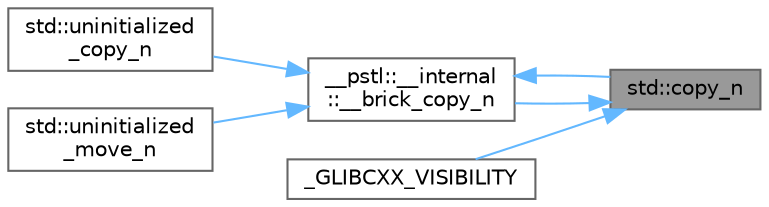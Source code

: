 digraph "std::copy_n"
{
 // LATEX_PDF_SIZE
  bgcolor="transparent";
  edge [fontname=Helvetica,fontsize=10,labelfontname=Helvetica,labelfontsize=10];
  node [fontname=Helvetica,fontsize=10,shape=box,height=0.2,width=0.4];
  rankdir="RL";
  Node1 [id="Node000001",label="std::copy_n",height=0.2,width=0.4,color="gray40", fillcolor="grey60", style="filled", fontcolor="black",tooltip=" "];
  Node1 -> Node2 [id="edge6_Node000001_Node000002",dir="back",color="steelblue1",style="solid",tooltip=" "];
  Node2 [id="Node000002",label="__pstl::__internal\l::__brick_copy_n",height=0.2,width=0.4,color="grey40", fillcolor="white", style="filled",URL="$namespace____pstl_1_1____internal.html#a1f4de244878be866aa77d89e4f80a941",tooltip=" "];
  Node2 -> Node1 [id="edge7_Node000002_Node000001",dir="back",color="steelblue1",style="solid",tooltip=" "];
  Node2 -> Node3 [id="edge8_Node000002_Node000003",dir="back",color="steelblue1",style="solid",tooltip=" "];
  Node3 [id="Node000003",label="std::uninitialized\l_copy_n",height=0.2,width=0.4,color="grey40", fillcolor="white", style="filled",URL="$namespacestd.html#a05e4bc318c0d5f2efb68a9ea6c55739b",tooltip=" "];
  Node2 -> Node4 [id="edge9_Node000002_Node000004",dir="back",color="steelblue1",style="solid",tooltip=" "];
  Node4 [id="Node000004",label="std::uninitialized\l_move_n",height=0.2,width=0.4,color="grey40", fillcolor="white", style="filled",URL="$namespacestd.html#ab613a9e189675f990f49fa9de211d509",tooltip=" "];
  Node1 -> Node5 [id="edge10_Node000001_Node000005",dir="back",color="steelblue1",style="solid",tooltip=" "];
  Node5 [id="Node000005",label="_GLIBCXX_VISIBILITY",height=0.2,width=0.4,color="grey40", fillcolor="white", style="filled",URL="$group__sorting__algorithms.html#ga544d74b2d5d0dd2197f5fd6f02691de0",tooltip=" "];
}
